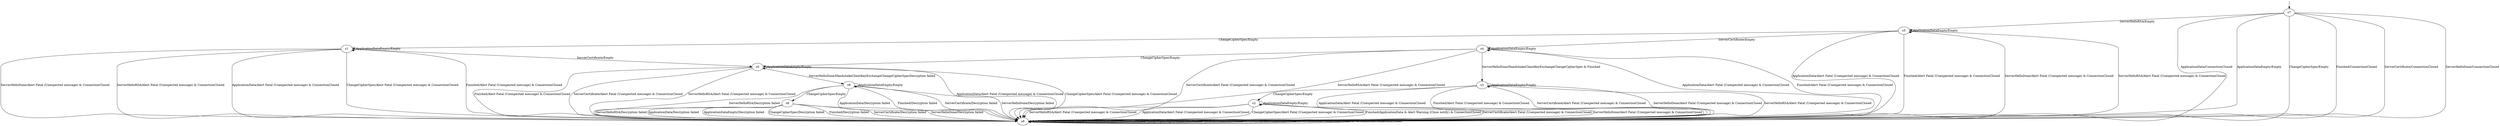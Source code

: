 digraph {
s7 [label="s7"]
s0 [label="s0"]
s1 [label="s1"]
s2 [label="s2"]
s3 [label="s3"]
s4 [label="s4"]
s5 [label="s5"]
s6 [label="s6"]
s8 [label="s8"]
s9 [label="s9"]
s7 -> s6 [label="ApplicationData/ConnectionClosed"];
s7 -> s6 [label="ApplicationDataEmpty/Empty"];
s7 -> s6 [label="ChangeCipherSpec/Empty"];
s7 -> s6 [label="Finished/ConnectionClosed"];
s7 -> s6 [label="ServerCertificate/ConnectionClosed"];
s7 -> s6 [label="ServerHelloDone/ConnectionClosed"];
s7 -> s5 [label="ServerHelloRSA/Empty"];
s0 -> s6 [label="ApplicationData/Alert Fatal (Unexpected message) & ConnectionClosed"];
s0 -> s0 [label="ApplicationDataEmpty/Empty"];
s0 -> s6 [label="ChangeCipherSpec/Alert Fatal (Unexpected message) & ConnectionClosed"];
s0 -> s6 [label="Finished/Alert Fatal (Unexpected message) & ConnectionClosed"];
s0 -> s6 [label="ServerCertificate/Alert Fatal (Unexpected message) & ConnectionClosed"];
s0 -> s9 [label="ServerHelloDone/HandshakeClientKeyExchangeChangeCipherSpecDecryption failed"];
s0 -> s6 [label="ServerHelloRSA/Alert Fatal (Unexpected message) & ConnectionClosed"];
s1 -> s6 [label="ApplicationData/Alert Fatal (Unexpected message) & ConnectionClosed"];
s1 -> s1 [label="ApplicationDataEmpty/Empty"];
s1 -> s6 [label="ChangeCipherSpec/Alert Fatal (Unexpected message) & ConnectionClosed"];
s1 -> s6 [label="Finished/Alert Fatal (Unexpected message) & ConnectionClosed"];
s1 -> s0 [label="ServerCertificate/Empty"];
s1 -> s6 [label="ServerHelloDone/Alert Fatal (Unexpected message) & ConnectionClosed"];
s1 -> s6 [label="ServerHelloRSA/Alert Fatal (Unexpected message) & ConnectionClosed"];
s2 -> s6 [label="ApplicationData/Alert Fatal (Unexpected message) & ConnectionClosed"];
s2 -> s2 [label="ApplicationDataEmpty/Empty"];
s2 -> s6 [label="ChangeCipherSpec/Alert Fatal (Unexpected message) & ConnectionClosed"];
s2 -> s6 [label="Finished/ApplicationData & Alert Warning (Close notify) & ConnectionClosed"];
s2 -> s6 [label="ServerCertificate/Alert Fatal (Unexpected message) & ConnectionClosed"];
s2 -> s6 [label="ServerHelloDone/Alert Fatal (Unexpected message) & ConnectionClosed"];
s2 -> s6 [label="ServerHelloRSA/Alert Fatal (Unexpected message) & ConnectionClosed"];
s3 -> s6 [label="ApplicationData/Alert Fatal (Unexpected message) & ConnectionClosed"];
s3 -> s3 [label="ApplicationDataEmpty/Empty"];
s3 -> s2 [label="ChangeCipherSpec/Empty"];
s3 -> s6 [label="Finished/Alert Fatal (Unexpected message) & ConnectionClosed"];
s3 -> s6 [label="ServerCertificate/Alert Fatal (Unexpected message) & ConnectionClosed"];
s3 -> s6 [label="ServerHelloDone/Alert Fatal (Unexpected message) & ConnectionClosed"];
s3 -> s6 [label="ServerHelloRSA/Alert Fatal (Unexpected message) & ConnectionClosed"];
s4 -> s6 [label="ApplicationData/Alert Fatal (Unexpected message) & ConnectionClosed"];
s4 -> s4 [label="ApplicationDataEmpty/Empty"];
s4 -> s0 [label="ChangeCipherSpec/Empty"];
s4 -> s6 [label="Finished/Alert Fatal (Unexpected message) & ConnectionClosed"];
s4 -> s6 [label="ServerCertificate/Alert Fatal (Unexpected message) & ConnectionClosed"];
s4 -> s3 [label="ServerHelloDone/HandshakeClientKeyExchangeChangeCipherSpec & Finished"];
s4 -> s6 [label="ServerHelloRSA/Alert Fatal (Unexpected message) & ConnectionClosed"];
s5 -> s6 [label="ApplicationData/Alert Fatal (Unexpected message) & ConnectionClosed"];
s5 -> s5 [label="ApplicationDataEmpty/Empty"];
s5 -> s1 [label="ChangeCipherSpec/Empty"];
s5 -> s6 [label="Finished/Alert Fatal (Unexpected message) & ConnectionClosed"];
s5 -> s4 [label="ServerCertificate/Empty"];
s5 -> s6 [label="ServerHelloDone/Alert Fatal (Unexpected message) & ConnectionClosed"];
s5 -> s6 [label="ServerHelloRSA/Alert Fatal (Unexpected message) & ConnectionClosed"];
s6 -> s6 [label="ApplicationData/ConnectionClosed"];
s6 -> s6 [label="ApplicationDataEmpty/ConnectionClosed"];
s6 -> s6 [label="ChangeCipherSpec/ConnectionClosed"];
s6 -> s6 [label="Finished/ConnectionClosed"];
s6 -> s6 [label="ServerCertificate/ConnectionClosed"];
s6 -> s6 [label="ServerHelloDone/ConnectionClosed"];
s6 -> s6 [label="ServerHelloRSA/ConnectionClosed"];
s8 -> s6 [label="ApplicationData/Decryption failed"];
s8 -> s6 [label="ApplicationDataEmpty/Decryption failed"];
s8 -> s6 [label="ChangeCipherSpec/Decryption failed"];
s8 -> s6 [label="Finished/Decryption failed"];
s8 -> s6 [label="ServerCertificate/Decryption failed"];
s8 -> s6 [label="ServerHelloDone/Decryption failed"];
s8 -> s6 [label="ServerHelloRSA/Decryption failed"];
s9 -> s6 [label="ApplicationData/Decryption failed"];
s9 -> s9 [label="ApplicationDataEmpty/Empty"];
s9 -> s8 [label="ChangeCipherSpec/Empty"];
s9 -> s6 [label="Finished/Decryption failed"];
s9 -> s6 [label="ServerCertificate/Decryption failed"];
s9 -> s6 [label="ServerHelloDone/Decryption failed"];
s9 -> s6 [label="ServerHelloRSA/Decryption failed"];

__start0 [label="" shape="none" width="0" height="0"];
__start0 -> s7;
}